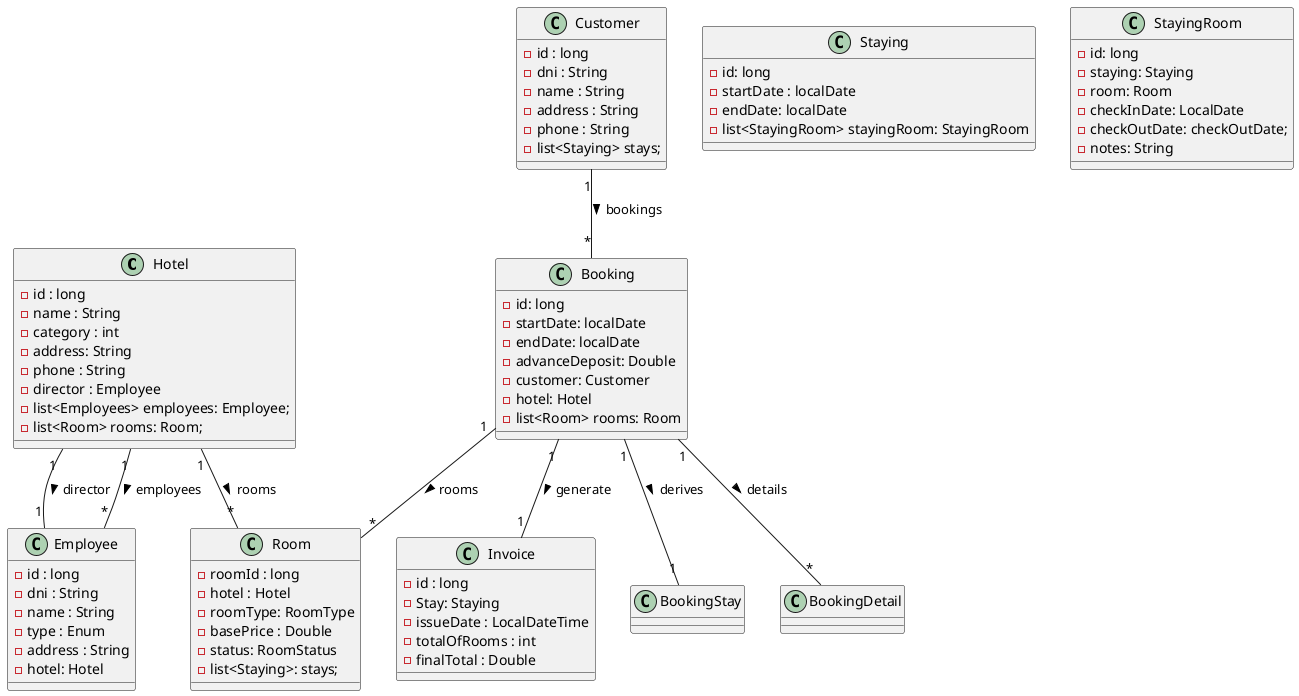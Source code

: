 @startuml

' Main Entities'
class Hotel {
    - id : long
    - name : String
    - category : int
    - address: String
    - phone : String
    - director : Employee
    - list<Employees> employees: Employee;
    - list<Room> rooms: Room;
}

class Employee {
    - id : long
    - dni : String
    - name : String
    - type : Enum
    - address : String
    - hotel: Hotel
}

class Customer {
    - id : long
    - dni : String
    - name : String
    - address : String
    - phone : String
    - list<Staying> stays;
}

class Room {
    - roomId : long
    - hotel : Hotel
    - roomType: RoomType
    - basePrice : Double
    - status: RoomStatus
    - list<Staying>: stays;
}

' Reservas
class Booking {
    - id: long
    - startDate: localDate
    - endDate: localDate
    - advanceDeposit: Double
    - customer: Customer
    - hotel: Hotel
    - list<Room> rooms: Room 
}

' Estancia / Estadia
class Staying {
    - id: long
    - startDate : localDate
    - endDate: localDate
    - list<StayingRoom> stayingRoom: StayingRoom
}

' Estadia por habitacion
class StayingRoom {
    - id: long
    - staying: Staying
    - room: Room
    - checkInDate: LocalDate
    - checkOutDate: checkOutDate;
    - notes: String
}

class Invoice {
    - id : long
    - Stay: Staying
    - issueDate : LocalDateTime
    - totalOfRooms : int
    - finalTotal : Double
}


' Relationships '

Hotel "1" -- "1" Employee: director >
Hotel "1" -- "*" Employee: employees >
Hotel "1" -- "*" Room: rooms >

Customer "1" -- "*" Booking : bookings >

Booking "1" -- "1" BookingStay: derives >
Booking "1" -- "*" Room: rooms >
Booking "1" -- "1" Invoice: generate >
Booking "1" -- "*" BookingDetail: details >
@enduml